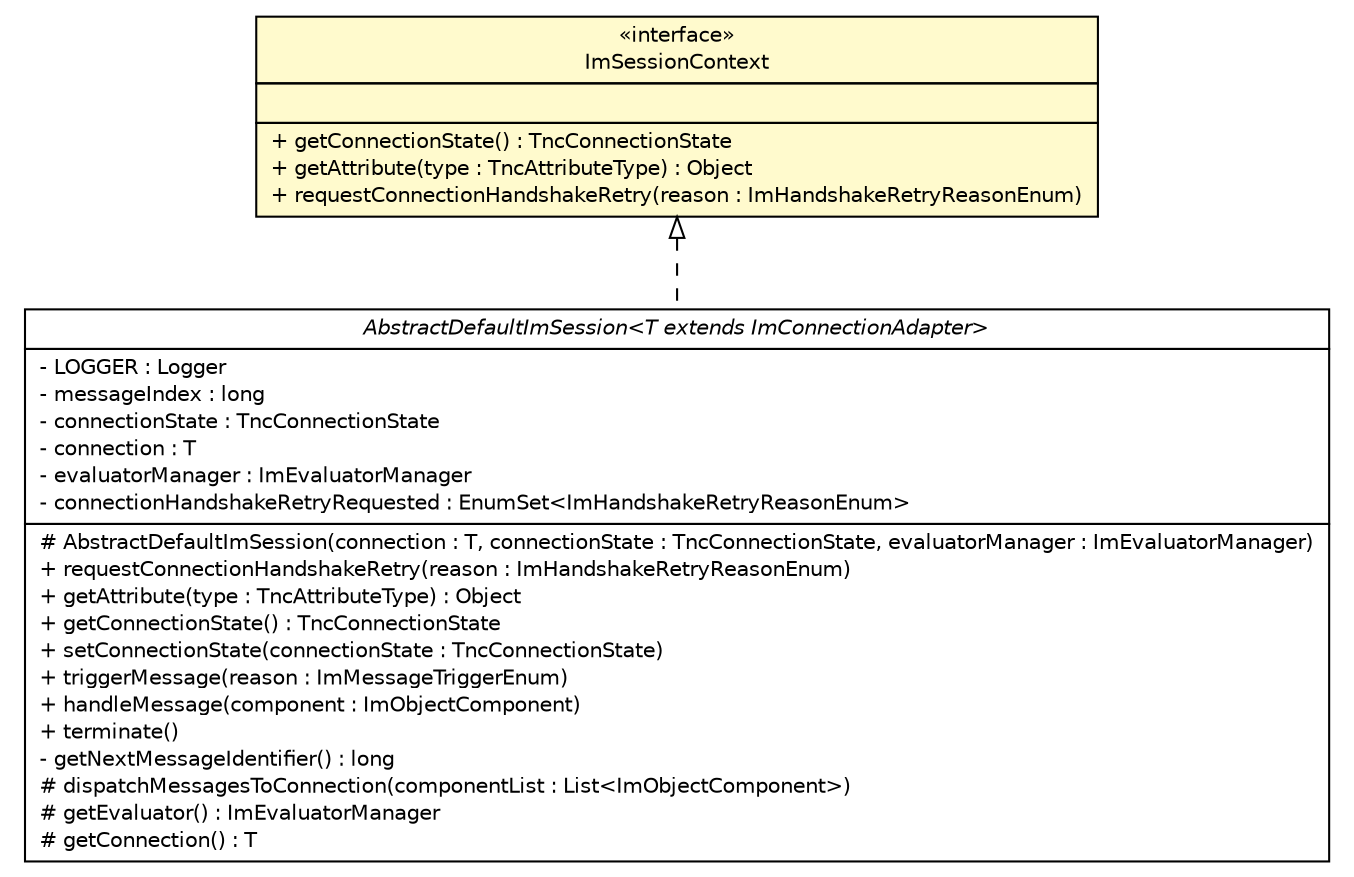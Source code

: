 #!/usr/local/bin/dot
#
# Class diagram 
# Generated by UMLGraph version R5_6 (http://www.umlgraph.org/)
#

digraph G {
	edge [fontname="Helvetica",fontsize=10,labelfontname="Helvetica",labelfontsize=10];
	node [fontname="Helvetica",fontsize=10,shape=plaintext];
	nodesep=0.25;
	ranksep=0.5;
	// de.hsbremen.tc.tnc.im.session.ImSessionContext
	c3970 [label=<<table title="de.hsbremen.tc.tnc.im.session.ImSessionContext" border="0" cellborder="1" cellspacing="0" cellpadding="2" port="p" bgcolor="lemonChiffon" href="./ImSessionContext.html">
		<tr><td><table border="0" cellspacing="0" cellpadding="1">
<tr><td align="center" balign="center"> &#171;interface&#187; </td></tr>
<tr><td align="center" balign="center"> ImSessionContext </td></tr>
		</table></td></tr>
		<tr><td><table border="0" cellspacing="0" cellpadding="1">
<tr><td align="left" balign="left">  </td></tr>
		</table></td></tr>
		<tr><td><table border="0" cellspacing="0" cellpadding="1">
<tr><td align="left" balign="left"> + getConnectionState() : TncConnectionState </td></tr>
<tr><td align="left" balign="left"> + getAttribute(type : TncAttributeType) : Object </td></tr>
<tr><td align="left" balign="left"> + requestConnectionHandshakeRetry(reason : ImHandshakeRetryReasonEnum) </td></tr>
		</table></td></tr>
		</table>>, URL="./ImSessionContext.html", fontname="Helvetica", fontcolor="black", fontsize=10.0];
	// de.hsbremen.tc.tnc.im.session.AbstractDefaultImSession<T extends de.hsbremen.tc.tnc.im.adapter.connection.ImConnectionAdapter>
	c3972 [label=<<table title="de.hsbremen.tc.tnc.im.session.AbstractDefaultImSession" border="0" cellborder="1" cellspacing="0" cellpadding="2" port="p" href="./AbstractDefaultImSession.html">
		<tr><td><table border="0" cellspacing="0" cellpadding="1">
<tr><td align="center" balign="center"><font face="Helvetica-Oblique"> AbstractDefaultImSession&lt;T extends ImConnectionAdapter&gt; </font></td></tr>
		</table></td></tr>
		<tr><td><table border="0" cellspacing="0" cellpadding="1">
<tr><td align="left" balign="left"> - LOGGER : Logger </td></tr>
<tr><td align="left" balign="left"> - messageIndex : long </td></tr>
<tr><td align="left" balign="left"> - connectionState : TncConnectionState </td></tr>
<tr><td align="left" balign="left"> - connection : T </td></tr>
<tr><td align="left" balign="left"> - evaluatorManager : ImEvaluatorManager </td></tr>
<tr><td align="left" balign="left"> - connectionHandshakeRetryRequested : EnumSet&lt;ImHandshakeRetryReasonEnum&gt; </td></tr>
		</table></td></tr>
		<tr><td><table border="0" cellspacing="0" cellpadding="1">
<tr><td align="left" balign="left"> # AbstractDefaultImSession(connection : T, connectionState : TncConnectionState, evaluatorManager : ImEvaluatorManager) </td></tr>
<tr><td align="left" balign="left"> + requestConnectionHandshakeRetry(reason : ImHandshakeRetryReasonEnum) </td></tr>
<tr><td align="left" balign="left"> + getAttribute(type : TncAttributeType) : Object </td></tr>
<tr><td align="left" balign="left"> + getConnectionState() : TncConnectionState </td></tr>
<tr><td align="left" balign="left"> + setConnectionState(connectionState : TncConnectionState) </td></tr>
<tr><td align="left" balign="left"> + triggerMessage(reason : ImMessageTriggerEnum) </td></tr>
<tr><td align="left" balign="left"> + handleMessage(component : ImObjectComponent) </td></tr>
<tr><td align="left" balign="left"> + terminate() </td></tr>
<tr><td align="left" balign="left"> - getNextMessageIdentifier() : long </td></tr>
<tr><td align="left" balign="left"> # dispatchMessagesToConnection(componentList : List&lt;ImObjectComponent&gt;) </td></tr>
<tr><td align="left" balign="left"> # getEvaluator() : ImEvaluatorManager </td></tr>
<tr><td align="left" balign="left"> # getConnection() : T </td></tr>
		</table></td></tr>
		</table>>, URL="./AbstractDefaultImSession.html", fontname="Helvetica", fontcolor="black", fontsize=10.0];
	//de.hsbremen.tc.tnc.im.session.AbstractDefaultImSession<T extends de.hsbremen.tc.tnc.im.adapter.connection.ImConnectionAdapter> implements de.hsbremen.tc.tnc.im.session.ImSessionContext
	c3970:p -> c3972:p [dir=back,arrowtail=empty,style=dashed];
}

